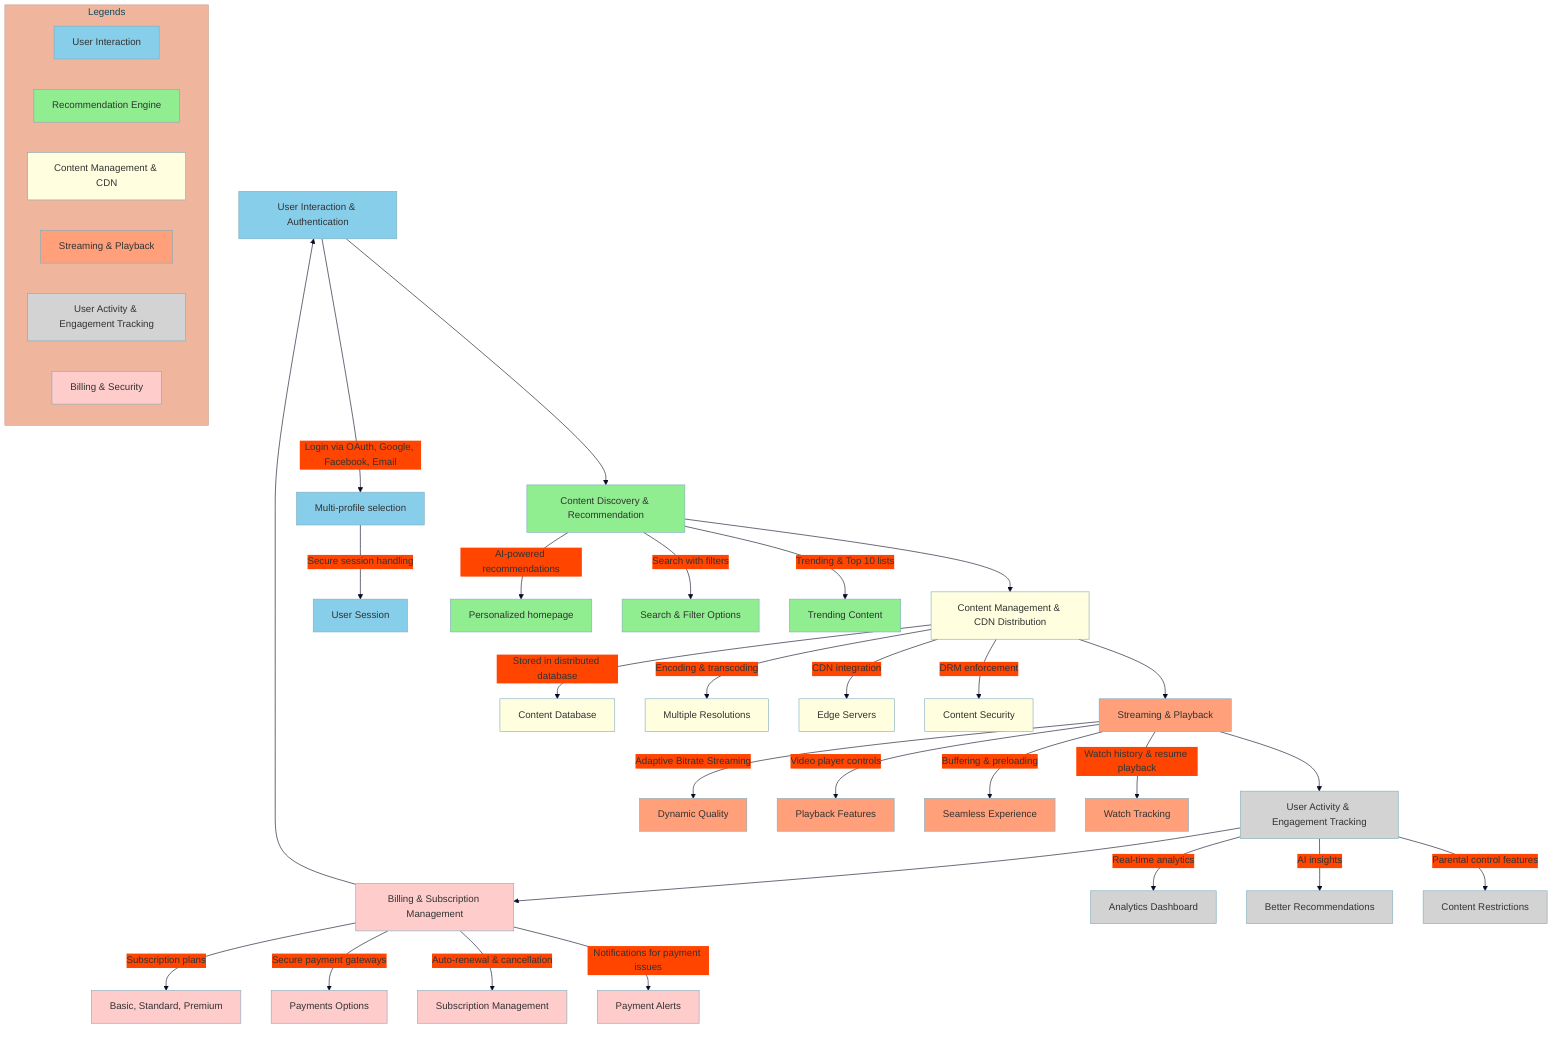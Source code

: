 %%{init: {'theme': 'base', 'themeVariables': {'background': '#F5F5DC', 'primaryColor': '#87CEEB', 'edgeLabelBackground': '#FF4500'}}}%%
flowchart TD
    A[User Interaction & Authentication]:::userInteraction --> B[Content Discovery & Recommendation]:::recommendationEngine
    B --> C[Content Management & CDN Distribution]:::contentManagement
    C --> D[Streaming & Playback]:::streamingPlayback
    D --> E[User Activity & Engagement Tracking]:::userEngagement
    E --> F[Billing & Subscription Management]:::billingSecurity
    F --> A

    A -->|Login via OAuth, Google, Facebook, Email| A1[Multi-profile selection]:::userInteraction
    A1 -->|Secure session handling| A2[User Session]:::userInteraction
    
    B -->|AI-powered recommendations| B1[Personalized homepage]:::recommendationEngine
    B -->|Search with filters| B2[Search & Filter Options]:::recommendationEngine
    B -->|Trending & Top 10 lists| B3[Trending Content]:::recommendationEngine
    
    C -->|Stored in distributed database| C1[Content Database]:::contentManagement
    C -->|Encoding & transcoding| C2[Multiple Resolutions]:::contentManagement
    C -->|CDN integration| C3[Edge Servers]:::contentManagement
    C -->|DRM enforcement| C4[Content Security]:::contentManagement

    D -->|Adaptive Bitrate Streaming| D1[Dynamic Quality]:::streamingPlayback
    D -->|Video player controls| D2[Playback Features]:::streamingPlayback
    D -->|Buffering & preloading| D3[Seamless Experience]:::streamingPlayback
    D -->|Watch history & resume playback| D4[Watch Tracking]:::streamingPlayback

    E -->|Real-time analytics| E1[Analytics Dashboard]:::userEngagement
    E -->|AI insights| E2[Better Recommendations]:::userEngagement
    E -->|Parental control features| E3[Content Restrictions]:::userEngagement

    F -->|Subscription plans| F1[Basic, Standard, Premium]:::billingSecurity
    F -->|Secure payment gateways| F2[Payments Options]:::billingSecurity
    F -->|Auto-renewal & cancellation| F3[Subscription Management]:::billingSecurity
    F -->|Notifications for payment issues| F4[Payment Alerts]:::billingSecurity

    subgraph Legends
    direction LR
        userInteraction[User Interaction]:::userInteraction
        recommendationEngine[Recommendation Engine]:::recommendationEngine
        contentManagement[Content Management & CDN]:::contentManagement
        streamingPlayback[Streaming & Playback]:::streamingPlayback
        userEngagement[User Activity & Engagement Tracking]:::userEngagement
        billingSecurity[Billing & Security]:::billingSecurity
    end

    classDef userInteraction fill:#87CEEB;
    classDef recommendationEngine fill:#90EE90;
    classDef contentManagement fill:#FFFFE0;
    classDef streamingPlayback fill:#FFA07A;
    classDef userEngagement fill:#D3D3D3;
    classDef billingSecurity fill:#FFCCCC;

    class A,A1,A2 userInteraction;
    class B,B1,B2,B3 recommendationEngine;
    class C,C1,C2,C3,C4 contentManagement;
    class D,D1,D2,D3,D4 streamingPlayback;
    class E,E1,E2,E3 userEngagement;
    class F,F1,F2,F3,F4 billingSecurity;